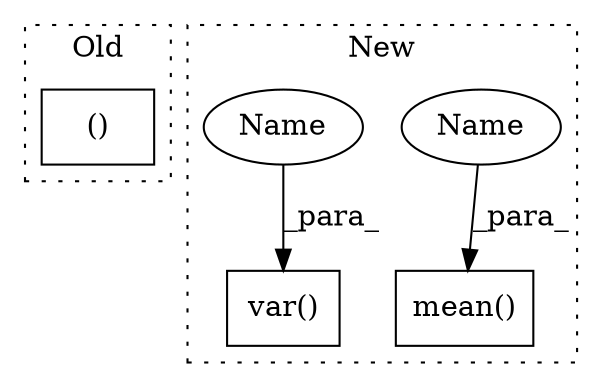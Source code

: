 digraph G {
subgraph cluster0 {
1 [label="()" a="54" s="8541" l="3" shape="box"];
label = "Old";
style="dotted";
}
subgraph cluster1 {
2 [label="var()" a="75" s="8344,8375" l="27,1" shape="box"];
3 [label="mean()" a="75" s="8326,8341" l="11,1" shape="box"];
4 [label="Name" a="87" s="8337" l="4" shape="ellipse"];
5 [label="Name" a="87" s="8371" l="4" shape="ellipse"];
label = "New";
style="dotted";
}
4 -> 3 [label="_para_"];
5 -> 2 [label="_para_"];
}